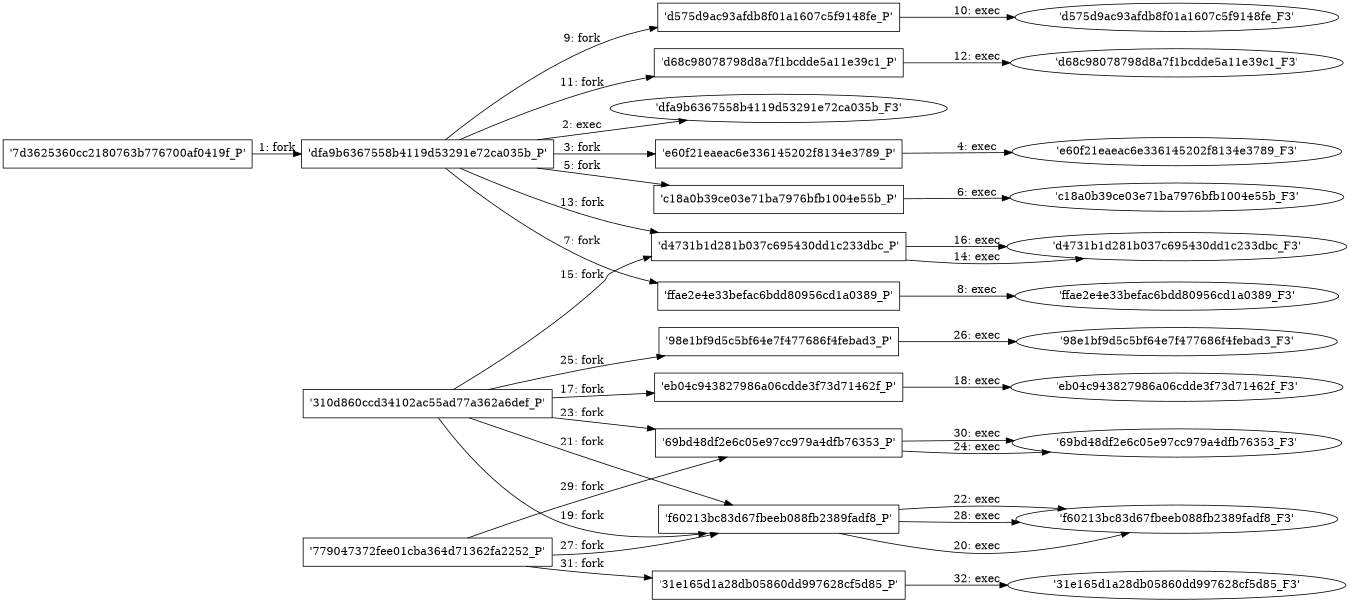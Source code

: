 digraph "D:\Learning\Paper\apt\基于CTI的攻击预警\Dataset\攻击图\ASGfromALLCTI\Espionage Gang Targets the Media, Finance, and Other Sectors.dot" {
rankdir="LR"
size="9"
fixedsize="false"
splines="true"
nodesep=0.3
ranksep=0
fontsize=10
overlap="scalexy"
engine= "neato"
	"'7d3625360cc2180763b776700af0419f_P'" [node_type=Process shape=box]
	"'dfa9b6367558b4119d53291e72ca035b_P'" [node_type=Process shape=box]
	"'7d3625360cc2180763b776700af0419f_P'" -> "'dfa9b6367558b4119d53291e72ca035b_P'" [label="1: fork"]
	"'dfa9b6367558b4119d53291e72ca035b_P'" [node_type=Process shape=box]
	"'dfa9b6367558b4119d53291e72ca035b_F3'" [node_type=File shape=ellipse]
	"'dfa9b6367558b4119d53291e72ca035b_P'" -> "'dfa9b6367558b4119d53291e72ca035b_F3'" [label="2: exec"]
	"'dfa9b6367558b4119d53291e72ca035b_P'" [node_type=Process shape=box]
	"'e60f21eaeac6e336145202f8134e3789_P'" [node_type=Process shape=box]
	"'dfa9b6367558b4119d53291e72ca035b_P'" -> "'e60f21eaeac6e336145202f8134e3789_P'" [label="3: fork"]
	"'e60f21eaeac6e336145202f8134e3789_P'" [node_type=Process shape=box]
	"'e60f21eaeac6e336145202f8134e3789_F3'" [node_type=File shape=ellipse]
	"'e60f21eaeac6e336145202f8134e3789_P'" -> "'e60f21eaeac6e336145202f8134e3789_F3'" [label="4: exec"]
	"'dfa9b6367558b4119d53291e72ca035b_P'" [node_type=Process shape=box]
	"'c18a0b39ce03e71ba7976bfb1004e55b_P'" [node_type=Process shape=box]
	"'dfa9b6367558b4119d53291e72ca035b_P'" -> "'c18a0b39ce03e71ba7976bfb1004e55b_P'" [label="5: fork"]
	"'c18a0b39ce03e71ba7976bfb1004e55b_P'" [node_type=Process shape=box]
	"'c18a0b39ce03e71ba7976bfb1004e55b_F3'" [node_type=File shape=ellipse]
	"'c18a0b39ce03e71ba7976bfb1004e55b_P'" -> "'c18a0b39ce03e71ba7976bfb1004e55b_F3'" [label="6: exec"]
	"'dfa9b6367558b4119d53291e72ca035b_P'" [node_type=Process shape=box]
	"'ffae2e4e33befac6bdd80956cd1a0389_P'" [node_type=Process shape=box]
	"'dfa9b6367558b4119d53291e72ca035b_P'" -> "'ffae2e4e33befac6bdd80956cd1a0389_P'" [label="7: fork"]
	"'ffae2e4e33befac6bdd80956cd1a0389_P'" [node_type=Process shape=box]
	"'ffae2e4e33befac6bdd80956cd1a0389_F3'" [node_type=File shape=ellipse]
	"'ffae2e4e33befac6bdd80956cd1a0389_P'" -> "'ffae2e4e33befac6bdd80956cd1a0389_F3'" [label="8: exec"]
	"'dfa9b6367558b4119d53291e72ca035b_P'" [node_type=Process shape=box]
	"'d575d9ac93afdb8f01a1607c5f9148fe_P'" [node_type=Process shape=box]
	"'dfa9b6367558b4119d53291e72ca035b_P'" -> "'d575d9ac93afdb8f01a1607c5f9148fe_P'" [label="9: fork"]
	"'d575d9ac93afdb8f01a1607c5f9148fe_P'" [node_type=Process shape=box]
	"'d575d9ac93afdb8f01a1607c5f9148fe_F3'" [node_type=File shape=ellipse]
	"'d575d9ac93afdb8f01a1607c5f9148fe_P'" -> "'d575d9ac93afdb8f01a1607c5f9148fe_F3'" [label="10: exec"]
	"'dfa9b6367558b4119d53291e72ca035b_P'" [node_type=Process shape=box]
	"'d68c98078798d8a7f1bcdde5a11e39c1_P'" [node_type=Process shape=box]
	"'dfa9b6367558b4119d53291e72ca035b_P'" -> "'d68c98078798d8a7f1bcdde5a11e39c1_P'" [label="11: fork"]
	"'d68c98078798d8a7f1bcdde5a11e39c1_P'" [node_type=Process shape=box]
	"'d68c98078798d8a7f1bcdde5a11e39c1_F3'" [node_type=File shape=ellipse]
	"'d68c98078798d8a7f1bcdde5a11e39c1_P'" -> "'d68c98078798d8a7f1bcdde5a11e39c1_F3'" [label="12: exec"]
	"'dfa9b6367558b4119d53291e72ca035b_P'" [node_type=Process shape=box]
	"'d4731b1d281b037c695430dd1c233dbc_P'" [node_type=Process shape=box]
	"'dfa9b6367558b4119d53291e72ca035b_P'" -> "'d4731b1d281b037c695430dd1c233dbc_P'" [label="13: fork"]
	"'d4731b1d281b037c695430dd1c233dbc_P'" [node_type=Process shape=box]
	"'d4731b1d281b037c695430dd1c233dbc_F3'" [node_type=File shape=ellipse]
	"'d4731b1d281b037c695430dd1c233dbc_P'" -> "'d4731b1d281b037c695430dd1c233dbc_F3'" [label="14: exec"]
	"'310d860ccd34102ac55ad77a362a6def_P'" [node_type=Process shape=box]
	"'d4731b1d281b037c695430dd1c233dbc_P'" [node_type=Process shape=box]
	"'310d860ccd34102ac55ad77a362a6def_P'" -> "'d4731b1d281b037c695430dd1c233dbc_P'" [label="15: fork"]
	"'d4731b1d281b037c695430dd1c233dbc_P'" [node_type=Process shape=box]
	"'d4731b1d281b037c695430dd1c233dbc_F3'" [node_type=File shape=ellipse]
	"'d4731b1d281b037c695430dd1c233dbc_P'" -> "'d4731b1d281b037c695430dd1c233dbc_F3'" [label="16: exec"]
	"'310d860ccd34102ac55ad77a362a6def_P'" [node_type=Process shape=box]
	"'eb04c943827986a06cdde3f73d71462f_P'" [node_type=Process shape=box]
	"'310d860ccd34102ac55ad77a362a6def_P'" -> "'eb04c943827986a06cdde3f73d71462f_P'" [label="17: fork"]
	"'eb04c943827986a06cdde3f73d71462f_P'" [node_type=Process shape=box]
	"'eb04c943827986a06cdde3f73d71462f_F3'" [node_type=File shape=ellipse]
	"'eb04c943827986a06cdde3f73d71462f_P'" -> "'eb04c943827986a06cdde3f73d71462f_F3'" [label="18: exec"]
	"'310d860ccd34102ac55ad77a362a6def_P'" [node_type=Process shape=box]
	"'f60213bc83d67fbeeb088fb2389fadf8_P'" [node_type=Process shape=box]
	"'310d860ccd34102ac55ad77a362a6def_P'" -> "'f60213bc83d67fbeeb088fb2389fadf8_P'" [label="19: fork"]
	"'f60213bc83d67fbeeb088fb2389fadf8_P'" [node_type=Process shape=box]
	"'f60213bc83d67fbeeb088fb2389fadf8_F3'" [node_type=File shape=ellipse]
	"'f60213bc83d67fbeeb088fb2389fadf8_P'" -> "'f60213bc83d67fbeeb088fb2389fadf8_F3'" [label="20: exec"]
	"'310d860ccd34102ac55ad77a362a6def_P'" [node_type=Process shape=box]
	"'f60213bc83d67fbeeb088fb2389fadf8_P'" [node_type=Process shape=box]
	"'310d860ccd34102ac55ad77a362a6def_P'" -> "'f60213bc83d67fbeeb088fb2389fadf8_P'" [label="21: fork"]
	"'f60213bc83d67fbeeb088fb2389fadf8_P'" [node_type=Process shape=box]
	"'f60213bc83d67fbeeb088fb2389fadf8_F3'" [node_type=File shape=ellipse]
	"'f60213bc83d67fbeeb088fb2389fadf8_P'" -> "'f60213bc83d67fbeeb088fb2389fadf8_F3'" [label="22: exec"]
	"'310d860ccd34102ac55ad77a362a6def_P'" [node_type=Process shape=box]
	"'69bd48df2e6c05e97cc979a4dfb76353_P'" [node_type=Process shape=box]
	"'310d860ccd34102ac55ad77a362a6def_P'" -> "'69bd48df2e6c05e97cc979a4dfb76353_P'" [label="23: fork"]
	"'69bd48df2e6c05e97cc979a4dfb76353_P'" [node_type=Process shape=box]
	"'69bd48df2e6c05e97cc979a4dfb76353_F3'" [node_type=File shape=ellipse]
	"'69bd48df2e6c05e97cc979a4dfb76353_P'" -> "'69bd48df2e6c05e97cc979a4dfb76353_F3'" [label="24: exec"]
	"'310d860ccd34102ac55ad77a362a6def_P'" [node_type=Process shape=box]
	"'98e1bf9d5c5bf64e7f477686f4febad3_P'" [node_type=Process shape=box]
	"'310d860ccd34102ac55ad77a362a6def_P'" -> "'98e1bf9d5c5bf64e7f477686f4febad3_P'" [label="25: fork"]
	"'98e1bf9d5c5bf64e7f477686f4febad3_P'" [node_type=Process shape=box]
	"'98e1bf9d5c5bf64e7f477686f4febad3_F3'" [node_type=File shape=ellipse]
	"'98e1bf9d5c5bf64e7f477686f4febad3_P'" -> "'98e1bf9d5c5bf64e7f477686f4febad3_F3'" [label="26: exec"]
	"'779047372fee01cba364d71362fa2252_P'" [node_type=Process shape=box]
	"'f60213bc83d67fbeeb088fb2389fadf8_P'" [node_type=Process shape=box]
	"'779047372fee01cba364d71362fa2252_P'" -> "'f60213bc83d67fbeeb088fb2389fadf8_P'" [label="27: fork"]
	"'f60213bc83d67fbeeb088fb2389fadf8_P'" [node_type=Process shape=box]
	"'f60213bc83d67fbeeb088fb2389fadf8_F3'" [node_type=File shape=ellipse]
	"'f60213bc83d67fbeeb088fb2389fadf8_P'" -> "'f60213bc83d67fbeeb088fb2389fadf8_F3'" [label="28: exec"]
	"'779047372fee01cba364d71362fa2252_P'" [node_type=Process shape=box]
	"'69bd48df2e6c05e97cc979a4dfb76353_P'" [node_type=Process shape=box]
	"'779047372fee01cba364d71362fa2252_P'" -> "'69bd48df2e6c05e97cc979a4dfb76353_P'" [label="29: fork"]
	"'69bd48df2e6c05e97cc979a4dfb76353_P'" [node_type=Process shape=box]
	"'69bd48df2e6c05e97cc979a4dfb76353_F3'" [node_type=File shape=ellipse]
	"'69bd48df2e6c05e97cc979a4dfb76353_P'" -> "'69bd48df2e6c05e97cc979a4dfb76353_F3'" [label="30: exec"]
	"'779047372fee01cba364d71362fa2252_P'" [node_type=Process shape=box]
	"'31e165d1a28db05860dd997628cf5d85_P'" [node_type=Process shape=box]
	"'779047372fee01cba364d71362fa2252_P'" -> "'31e165d1a28db05860dd997628cf5d85_P'" [label="31: fork"]
	"'31e165d1a28db05860dd997628cf5d85_P'" [node_type=Process shape=box]
	"'31e165d1a28db05860dd997628cf5d85_F3'" [node_type=File shape=ellipse]
	"'31e165d1a28db05860dd997628cf5d85_P'" -> "'31e165d1a28db05860dd997628cf5d85_F3'" [label="32: exec"]
}
